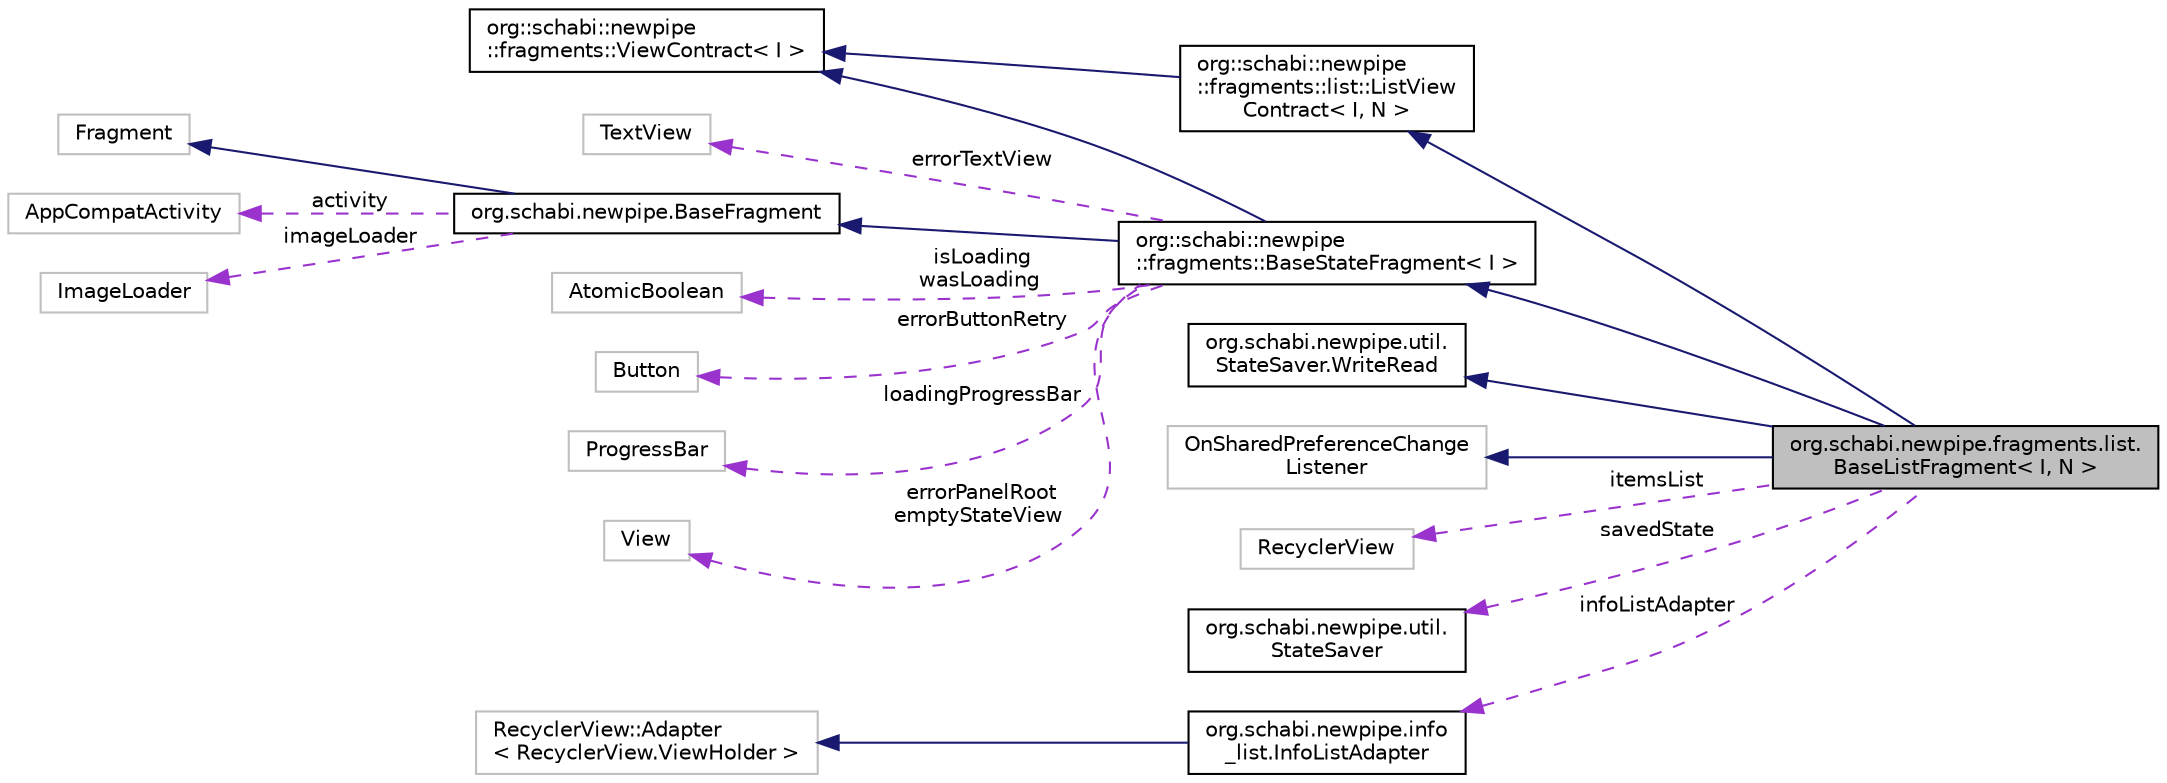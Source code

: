 digraph "org.schabi.newpipe.fragments.list.BaseListFragment&lt; I, N &gt;"
{
 // LATEX_PDF_SIZE
  edge [fontname="Helvetica",fontsize="10",labelfontname="Helvetica",labelfontsize="10"];
  node [fontname="Helvetica",fontsize="10",shape=record];
  rankdir="LR";
  Node10 [label="org.schabi.newpipe.fragments.list.\lBaseListFragment\< I, N \>",height=0.2,width=0.4,color="black", fillcolor="grey75", style="filled", fontcolor="black",tooltip=" "];
  Node11 -> Node10 [dir="back",color="midnightblue",fontsize="10",style="solid",fontname="Helvetica"];
  Node11 [label="org::schabi::newpipe\l::fragments::BaseStateFragment\< I \>",height=0.2,width=0.4,color="black", fillcolor="white", style="filled",URL="$classorg_1_1schabi_1_1newpipe_1_1fragments_1_1_base_state_fragment.html",tooltip=" "];
  Node12 -> Node11 [dir="back",color="midnightblue",fontsize="10",style="solid",fontname="Helvetica"];
  Node12 [label="org.schabi.newpipe.BaseFragment",height=0.2,width=0.4,color="black", fillcolor="white", style="filled",URL="$classorg_1_1schabi_1_1newpipe_1_1_base_fragment.html",tooltip=" "];
  Node13 -> Node12 [dir="back",color="midnightblue",fontsize="10",style="solid",fontname="Helvetica"];
  Node13 [label="Fragment",height=0.2,width=0.4,color="grey75", fillcolor="white", style="filled",tooltip=" "];
  Node14 -> Node12 [dir="back",color="darkorchid3",fontsize="10",style="dashed",label=" activity" ,fontname="Helvetica"];
  Node14 [label="AppCompatActivity",height=0.2,width=0.4,color="grey75", fillcolor="white", style="filled",tooltip=" "];
  Node15 -> Node12 [dir="back",color="darkorchid3",fontsize="10",style="dashed",label=" imageLoader" ,fontname="Helvetica"];
  Node15 [label="ImageLoader",height=0.2,width=0.4,color="grey75", fillcolor="white", style="filled",tooltip=" "];
  Node16 -> Node11 [dir="back",color="midnightblue",fontsize="10",style="solid",fontname="Helvetica"];
  Node16 [label="org::schabi::newpipe\l::fragments::ViewContract\< I \>",height=0.2,width=0.4,color="black", fillcolor="white", style="filled",URL="$interfaceorg_1_1schabi_1_1newpipe_1_1fragments_1_1_view_contract.html",tooltip=" "];
  Node17 -> Node11 [dir="back",color="darkorchid3",fontsize="10",style="dashed",label=" errorButtonRetry" ,fontname="Helvetica"];
  Node17 [label="Button",height=0.2,width=0.4,color="grey75", fillcolor="white", style="filled",tooltip=" "];
  Node18 -> Node11 [dir="back",color="darkorchid3",fontsize="10",style="dashed",label=" loadingProgressBar" ,fontname="Helvetica"];
  Node18 [label="ProgressBar",height=0.2,width=0.4,color="grey75", fillcolor="white", style="filled",tooltip=" "];
  Node19 -> Node11 [dir="back",color="darkorchid3",fontsize="10",style="dashed",label=" errorPanelRoot\nemptyStateView" ,fontname="Helvetica"];
  Node19 [label="View",height=0.2,width=0.4,color="grey75", fillcolor="white", style="filled",tooltip=" "];
  Node20 -> Node11 [dir="back",color="darkorchid3",fontsize="10",style="dashed",label=" errorTextView" ,fontname="Helvetica"];
  Node20 [label="TextView",height=0.2,width=0.4,color="grey75", fillcolor="white", style="filled",tooltip=" "];
  Node21 -> Node11 [dir="back",color="darkorchid3",fontsize="10",style="dashed",label=" isLoading\nwasLoading" ,fontname="Helvetica"];
  Node21 [label="AtomicBoolean",height=0.2,width=0.4,color="grey75", fillcolor="white", style="filled",tooltip=" "];
  Node22 -> Node10 [dir="back",color="midnightblue",fontsize="10",style="solid",fontname="Helvetica"];
  Node22 [label="org::schabi::newpipe\l::fragments::list::ListView\lContract\< I, N \>",height=0.2,width=0.4,color="black", fillcolor="white", style="filled",URL="$interfaceorg_1_1schabi_1_1newpipe_1_1fragments_1_1list_1_1_list_view_contract.html",tooltip=" "];
  Node16 -> Node22 [dir="back",color="midnightblue",fontsize="10",style="solid",fontname="Helvetica"];
  Node23 -> Node10 [dir="back",color="midnightblue",fontsize="10",style="solid",fontname="Helvetica"];
  Node23 [label="org.schabi.newpipe.util.\lStateSaver.WriteRead",height=0.2,width=0.4,color="black", fillcolor="white", style="filled",URL="$interfaceorg_1_1schabi_1_1newpipe_1_1util_1_1_state_saver_1_1_write_read.html",tooltip=" "];
  Node24 -> Node10 [dir="back",color="midnightblue",fontsize="10",style="solid",fontname="Helvetica"];
  Node24 [label="OnSharedPreferenceChange\lListener",height=0.2,width=0.4,color="grey75", fillcolor="white", style="filled",tooltip=" "];
  Node25 -> Node10 [dir="back",color="darkorchid3",fontsize="10",style="dashed",label=" itemsList" ,fontname="Helvetica"];
  Node25 [label="RecyclerView",height=0.2,width=0.4,color="grey75", fillcolor="white", style="filled",tooltip=" "];
  Node26 -> Node10 [dir="back",color="darkorchid3",fontsize="10",style="dashed",label=" savedState" ,fontname="Helvetica"];
  Node26 [label="org.schabi.newpipe.util.\lStateSaver",height=0.2,width=0.4,color="black", fillcolor="white", style="filled",URL="$classorg_1_1schabi_1_1newpipe_1_1util_1_1_state_saver.html",tooltip=" "];
  Node27 -> Node10 [dir="back",color="darkorchid3",fontsize="10",style="dashed",label=" infoListAdapter" ,fontname="Helvetica"];
  Node27 [label="org.schabi.newpipe.info\l_list.InfoListAdapter",height=0.2,width=0.4,color="black", fillcolor="white", style="filled",URL="$classorg_1_1schabi_1_1newpipe_1_1info__list_1_1_info_list_adapter.html",tooltip=" "];
  Node28 -> Node27 [dir="back",color="midnightblue",fontsize="10",style="solid",fontname="Helvetica"];
  Node28 [label="RecyclerView::Adapter\l\< RecyclerView.ViewHolder \>",height=0.2,width=0.4,color="grey75", fillcolor="white", style="filled",tooltip=" "];
}
